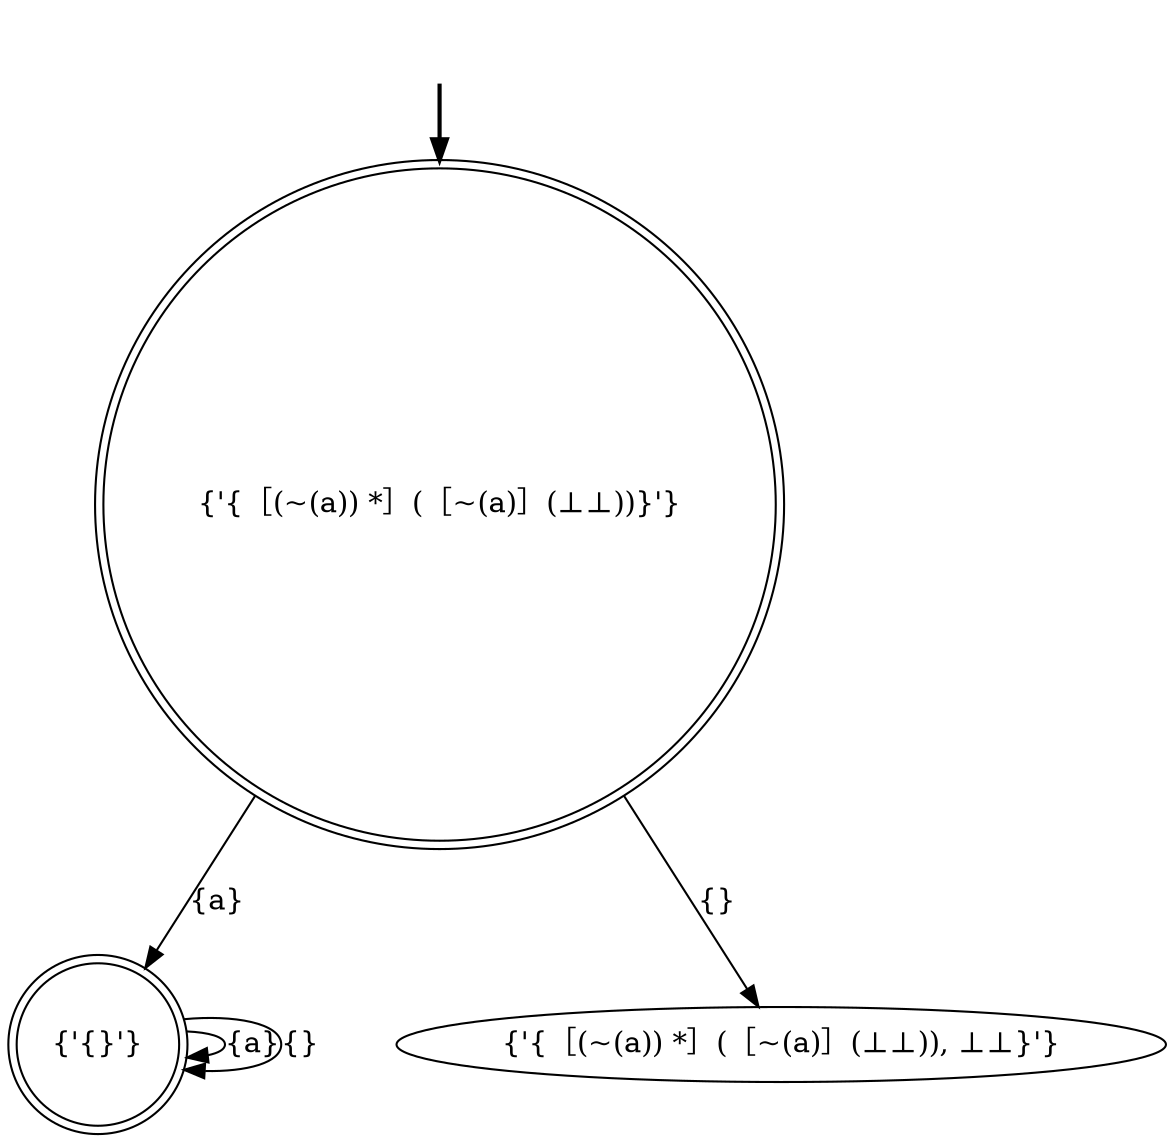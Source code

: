 digraph {
	fake [style=invisible]
	"{'{［(~(a)) *］(［~(a)］(⊥⊥))}'}" [root=true shape=doublecircle]
	"{'{}'}" [shape=doublecircle]
	"{'{［(~(a)) *］(［~(a)］(⊥⊥)), ⊥⊥}'}"
	fake -> "{'{［(~(a)) *］(［~(a)］(⊥⊥))}'}" [style=bold]
	"{'{［(~(a)) *］(［~(a)］(⊥⊥))}'}" -> "{'{［(~(a)) *］(［~(a)］(⊥⊥)), ⊥⊥}'}" [label="{}"]
	"{'{［(~(a)) *］(［~(a)］(⊥⊥))}'}" -> "{'{}'}" [label="{a}"]
	"{'{}'}" -> "{'{}'}" [label="{a}"]
	"{'{}'}" -> "{'{}'}" [label="{}"]
}
